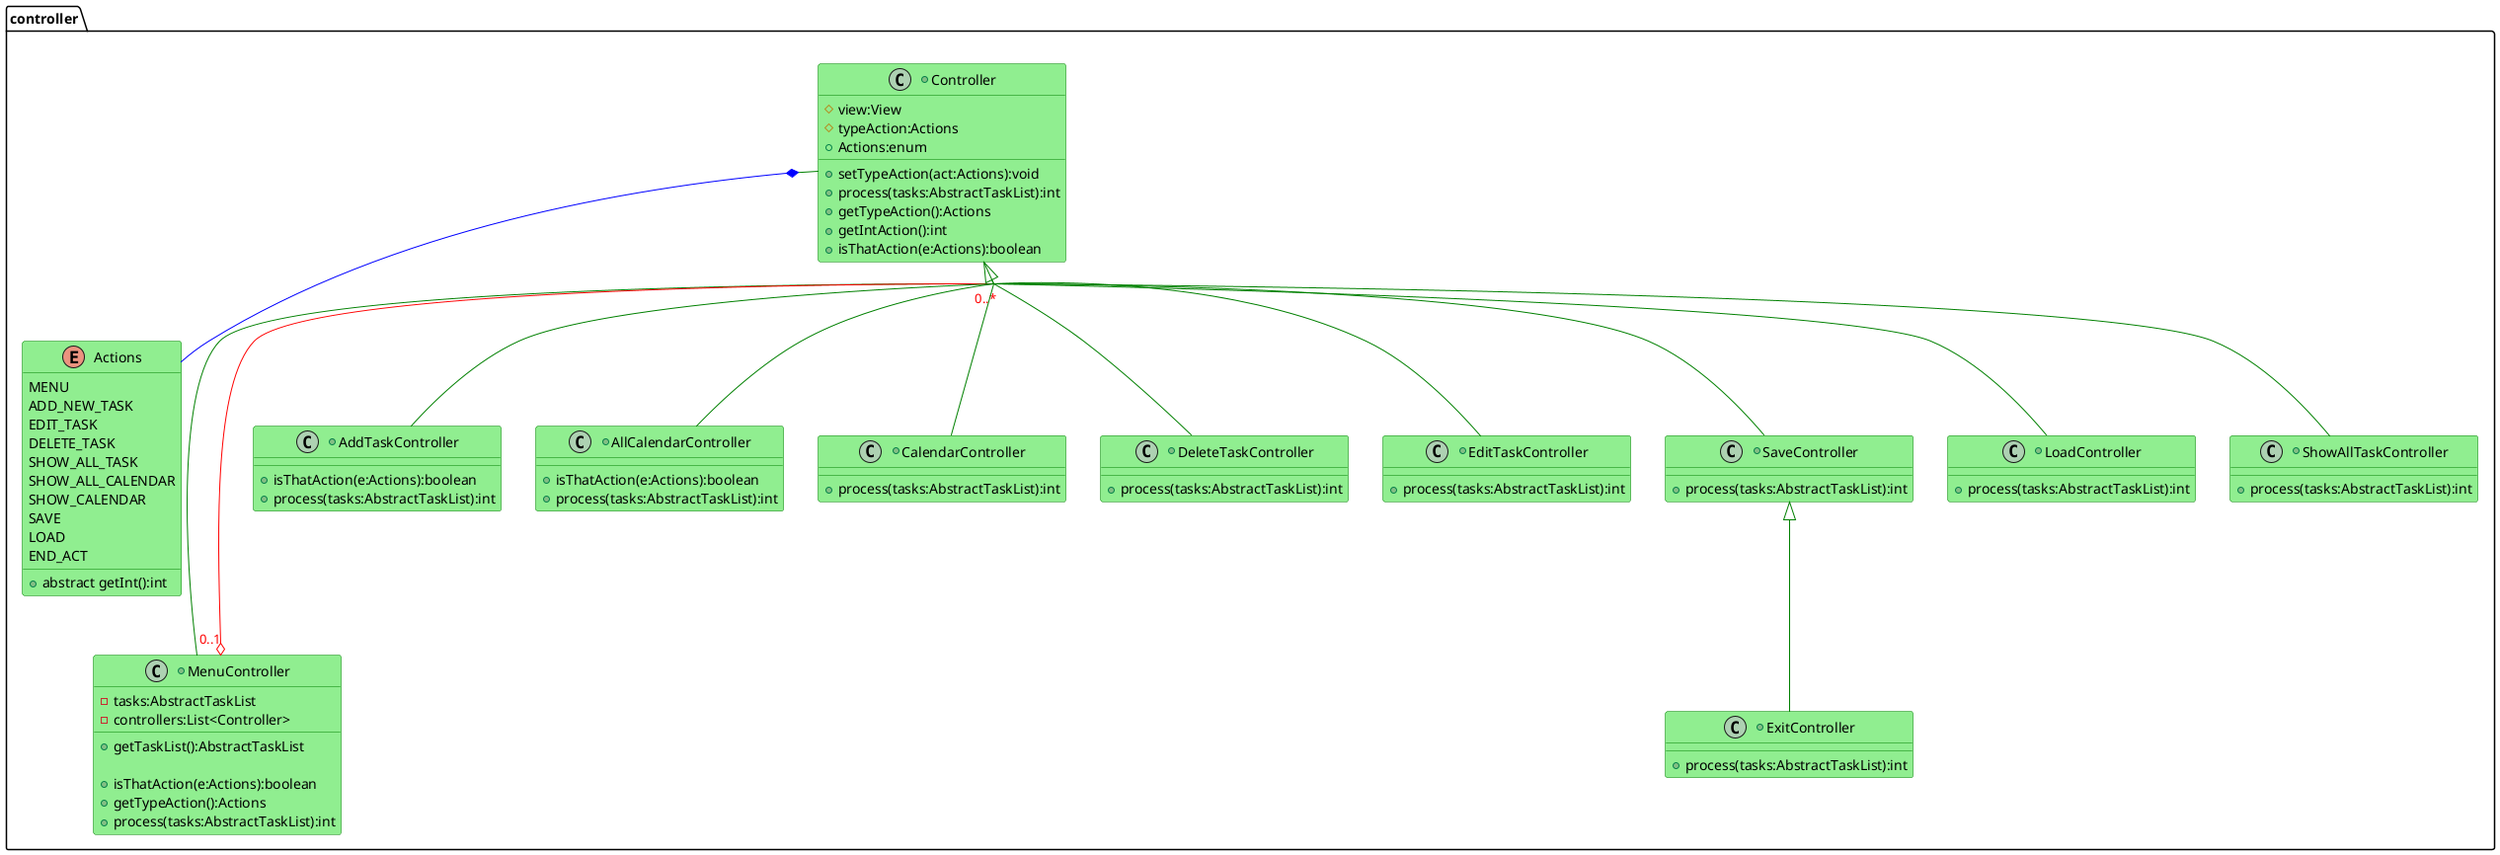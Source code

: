 @startuml
'https://plantuml.com/class-diagram

skinparam class {
  ' задаем светлозеленый цвет для фона классов по умолчанию
  BackgroundColor LightGreen
  ' задаем синий цвет для связей классов по умолчанию
  ArrowColor      Green
  ' задаем красный цвет для контуров классов по умолчанию
  BorderColor     Green
}

package "controller" {
    +abstract class Controller{
             #view:View
             #typeAction:Actions
             +Actions:enum
             +setTypeAction(act:Actions):void
             +process(tasks:AbstractTaskList):int
             +getTypeAction():Actions
             +getIntAction():int
             +isThatAction(e:Actions):boolean
    }
    enum Actions {
        MENU
        ADD_NEW_TASK
        EDIT_TASK
        DELETE_TASK
        SHOW_ALL_TASK
        SHOW_ALL_CALENDAR
        SHOW_CALENDAR
        SAVE
        LOAD
        END_ACT
        +abstract getInt():int
    }

    +class MenuController extends Controller {
          -tasks:AbstractTaskList
          -controllers:List<Controller>
          +getTaskList():AbstractTaskList

          +isThatAction(e:Actions):boolean
          +getTypeAction():Actions
          +process(tasks:AbstractTaskList):int
    }
    MenuController "0..1" o--[#red]- "0..*" Controller #text:red
    Controller *-[#blue]- Actions
    together {
        class MenuController
        class Controller
    }


    +class AddTaskController extends Controller {
          +isThatAction(e:Actions):boolean
          +process(tasks:AbstractTaskList):int
    }
    skinparam groupInheritance 3


    +class AllCalendarController extends Controller{
           +isThatAction(e:Actions):boolean
           +process(tasks:AbstractTaskList):int
    }

    +class CalendarController extends Controller {
           +process(tasks:AbstractTaskList):int
    }

    +class DeleteTaskController extends Controller {
          +process(tasks:AbstractTaskList):int
    }

    +class EditTaskController extends Controller {
          +process(tasks:AbstractTaskList):int
    }

    +class ExitController extends SaveController {
          +process(tasks:AbstractTaskList):int
    }

    +class LoadController extends Controller {
          +process(tasks:AbstractTaskList):int
    }

    +class SaveController extends Controller {
          +process(tasks:AbstractTaskList):int
    }

    +class ShowAllTaskController extends Controller {
          +process(tasks:AbstractTaskList):int
    }
}

@enduml